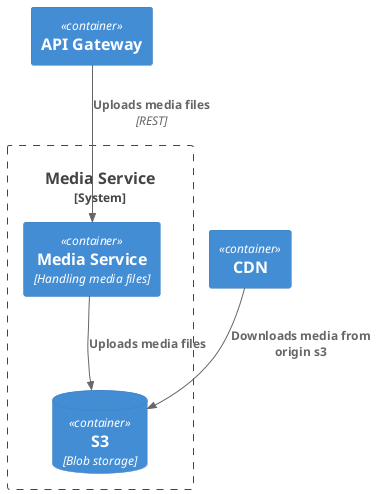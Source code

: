 @startuml
!include <C4/C4_Container>

Container(apiGateway, "API Gateway")
Container(cdn, "CDN")

System_Boundary(mediaSystem, "Media Service") {
    Container(mediaService, "Media Service", "Handling media files")
    ContainerDb(s3, "S3", "Blob storage")
}

Rel(apiGateway, mediaService, "Uploads media files", "REST")
Rel(mediaService, s3, "Uploads media files")
Rel(cdn, s3, "Downloads media from origin s3")
@enduml
